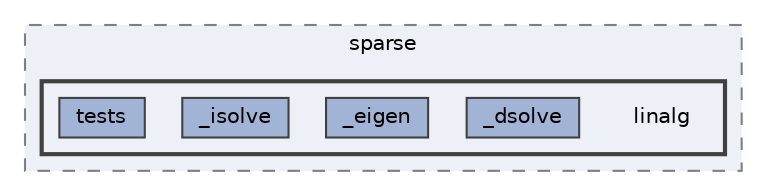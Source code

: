 digraph "/home/jam/Research/IRES-2025/dev/src/llm-scripts/testing/hypothesis-testing/hyp-env/lib/python3.12/site-packages/scipy/sparse/linalg"
{
 // LATEX_PDF_SIZE
  bgcolor="transparent";
  edge [fontname=Helvetica,fontsize=10,labelfontname=Helvetica,labelfontsize=10];
  node [fontname=Helvetica,fontsize=10,shape=box,height=0.2,width=0.4];
  compound=true
  subgraph clusterdir_8617b9a4974da03497f27baadccb3c94 {
    graph [ bgcolor="#edf0f7", pencolor="grey50", label="sparse", fontname=Helvetica,fontsize=10 style="filled,dashed", URL="dir_8617b9a4974da03497f27baadccb3c94.html",tooltip=""]
  subgraph clusterdir_2ec856951303f6c7e90ab803a47e6a32 {
    graph [ bgcolor="#edf0f7", pencolor="grey25", label="", fontname=Helvetica,fontsize=10 style="filled,bold", URL="dir_2ec856951303f6c7e90ab803a47e6a32.html",tooltip=""]
    dir_2ec856951303f6c7e90ab803a47e6a32 [shape=plaintext, label="linalg"];
  dir_73b8f83d1e5c40a21a7e8dc87e46d6b0 [label="_dsolve", fillcolor="#a2b4d6", color="grey25", style="filled", URL="dir_73b8f83d1e5c40a21a7e8dc87e46d6b0.html",tooltip=""];
  dir_ac05138e5ab180106df932acbed4569d [label="_eigen", fillcolor="#a2b4d6", color="grey25", style="filled", URL="dir_ac05138e5ab180106df932acbed4569d.html",tooltip=""];
  dir_fa093656c6c6319f795308b378c5f03f [label="_isolve", fillcolor="#a2b4d6", color="grey25", style="filled", URL="dir_fa093656c6c6319f795308b378c5f03f.html",tooltip=""];
  dir_ccfbf35e83bf83f7710d91e130175714 [label="tests", fillcolor="#a2b4d6", color="grey25", style="filled", URL="dir_ccfbf35e83bf83f7710d91e130175714.html",tooltip=""];
  }
  }
}
